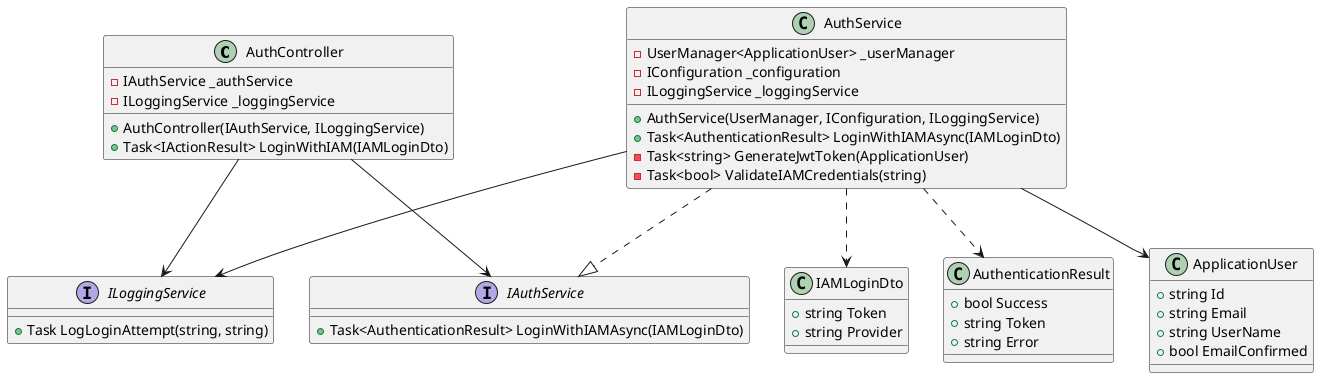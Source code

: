 @startuml
class AuthController {
  -IAuthService _authService
  -ILoggingService _loggingService
  +AuthController(IAuthService, ILoggingService)
  +Task<IActionResult> LoginWithIAM(IAMLoginDto)
}

class AuthService {
  -UserManager<ApplicationUser> _userManager
  -IConfiguration _configuration
  -ILoggingService _loggingService
  +AuthService(UserManager, IConfiguration, ILoggingService)
  +Task<AuthenticationResult> LoginWithIAMAsync(IAMLoginDto)
  -Task<string> GenerateJwtToken(ApplicationUser)
  -Task<bool> ValidateIAMCredentials(string)
}

class IAMLoginDto {
  +string Token
  +string Provider
}

class AuthenticationResult {
  +bool Success
  +string Token
  +string Error
}

class ApplicationUser {
  +string Id
  +string Email
  +string UserName
  +bool EmailConfirmed
}

interface IAuthService {
  +Task<AuthenticationResult> LoginWithIAMAsync(IAMLoginDto)
}

interface ILoggingService {
  +Task LogLoginAttempt(string, string)
}

AuthController --> IAuthService
AuthController --> ILoggingService
AuthService ..|> IAuthService
AuthService --> ILoggingService
AuthService --> ApplicationUser
AuthService ..> IAMLoginDto
AuthService ..> AuthenticationResult
@enduml
